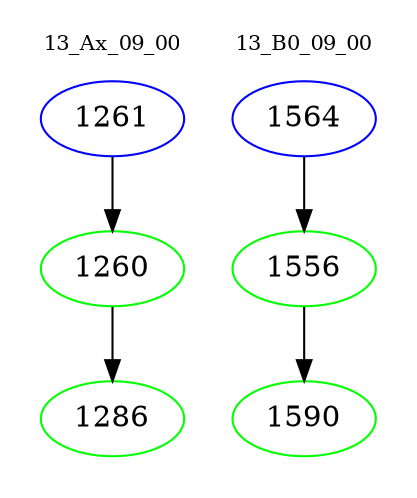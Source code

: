 digraph{
subgraph cluster_0 {
color = white
label = "13_Ax_09_00";
fontsize=10;
T0_1261 [label="1261", color="blue"]
T0_1261 -> T0_1260 [color="black"]
T0_1260 [label="1260", color="green"]
T0_1260 -> T0_1286 [color="black"]
T0_1286 [label="1286", color="green"]
}
subgraph cluster_1 {
color = white
label = "13_B0_09_00";
fontsize=10;
T1_1564 [label="1564", color="blue"]
T1_1564 -> T1_1556 [color="black"]
T1_1556 [label="1556", color="green"]
T1_1556 -> T1_1590 [color="black"]
T1_1590 [label="1590", color="green"]
}
}
